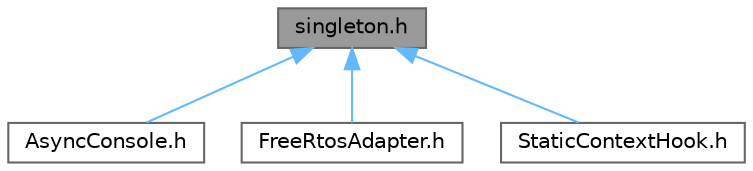 digraph "singleton.h"
{
 // LATEX_PDF_SIZE
  bgcolor="transparent";
  edge [fontname=Helvetica,fontsize=10,labelfontname=Helvetica,labelfontsize=10];
  node [fontname=Helvetica,fontsize=10,shape=box,height=0.2,width=0.4];
  Node1 [id="Node000001",label="singleton.h",height=0.2,width=0.4,color="gray40", fillcolor="grey60", style="filled", fontcolor="black",tooltip=" "];
  Node1 -> Node2 [id="edge1_Node000001_Node000002",dir="back",color="steelblue1",style="solid",tooltip=" "];
  Node2 [id="Node000002",label="AsyncConsole.h",height=0.2,width=0.4,color="grey40", fillcolor="white", style="filled",URL="$d3/dd8/AsyncConsole_8h_source.html",tooltip=" "];
  Node1 -> Node3 [id="edge2_Node000001_Node000003",dir="back",color="steelblue1",style="solid",tooltip=" "];
  Node3 [id="Node000003",label="FreeRtosAdapter.h",height=0.2,width=0.4,color="grey40", fillcolor="white", style="filled",URL="$d0/de8/FreeRtosAdapter_8h_source.html",tooltip=" "];
  Node1 -> Node4 [id="edge3_Node000001_Node000004",dir="back",color="steelblue1",style="solid",tooltip=" "];
  Node4 [id="Node000004",label="StaticContextHook.h",height=0.2,width=0.4,color="grey40", fillcolor="white", style="filled",URL="$dc/d1e/StaticContextHook_8h_source.html",tooltip=" "];
}

